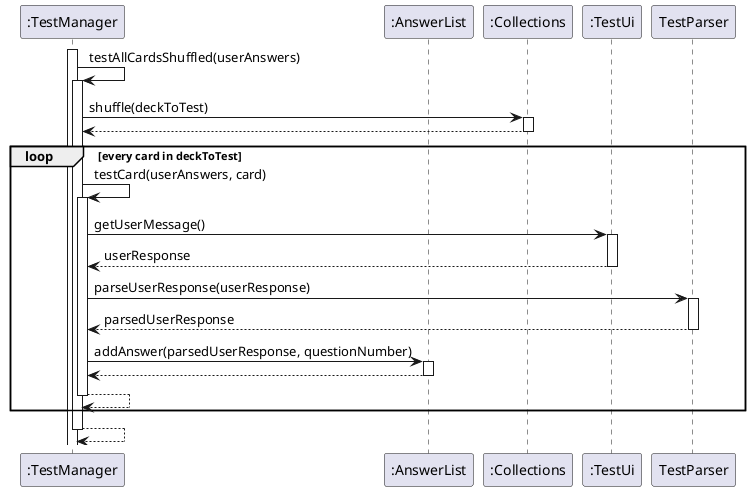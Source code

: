 @startuml
participant ":TestManager" as TestManager
participant ":AnswerList" as AnswerList
participant ":Collections" as Collections
participant ":TestUi" as TestUi
participant "TestParser" as TestParser

activate TestManager

TestManager -> TestManager : testAllCardsShuffled(userAnswers)
activate TestManager

TestManager -> Collections : shuffle(deckToTest)
activate Collections

Collections --> TestManager
deactivate Collections

loop every card in deckToTest

TestManager -> TestManager : testCard(userAnswers, card)
activate TestManager

'TestManager -> TestUi : printQuestion(card, questionNumber)
'TestUi --> TestManager

TestManager -> TestUi : getUserMessage()
activate TestUi
TestUi --> TestManager : userResponse
deactivate TestUi

TestManager -> TestParser : parseUserResponse(userResponse)
activate TestParser
TestParser --> TestManager : parsedUserResponse
deactivate TestParser

TestManager -> AnswerList : addAnswer(parsedUserResponse, questionNumber)
activate AnswerList
AnswerList --> TestManager
deactivate AnswerList

TestManager --> TestManager
deactivate TestManager
end

TestManager --> TestManager
deactivate TestManager
@enduml
